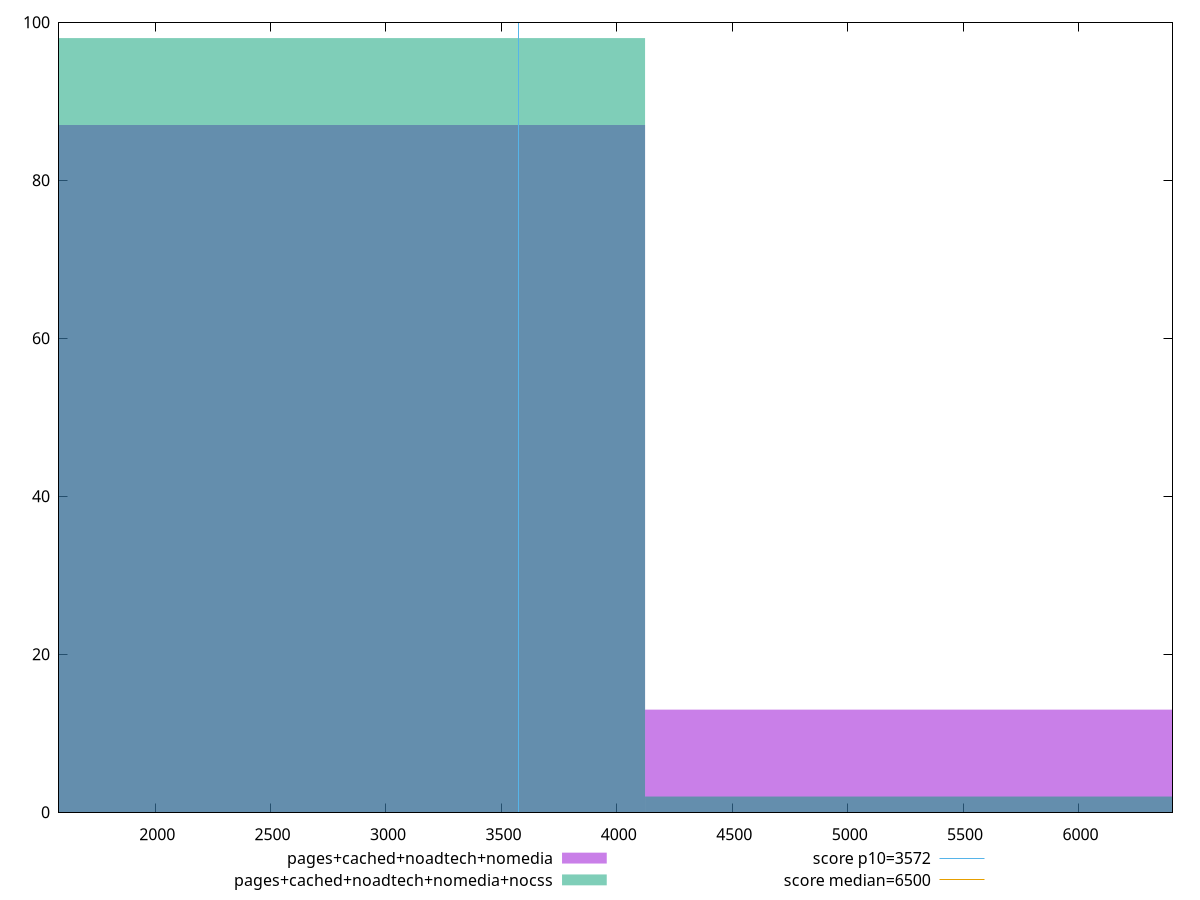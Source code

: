 reset

$pagesCachedNoadtechNomedia <<EOF
2748.309024035188 87
5496.618048070376 13
EOF

$pagesCachedNoadtechNomediaNocss <<EOF
5496.618048070376 2
2748.309024035188 98
EOF

set key outside below
set boxwidth 2748.309024035188
set xrange [1583.4740000000002:6407.432999999999]
set yrange [0:100]
set trange [0:100]
set style fill transparent solid 0.5 noborder

set parametric
set terminal svg size 640, 500 enhanced background rgb 'white'
set output "report_00019_2021-02-10T18-14-37.922Z//first-cpu-idle/comparison/histogram/3_vs_4.svg"

plot $pagesCachedNoadtechNomedia title "pages+cached+noadtech+nomedia" with boxes, \
     $pagesCachedNoadtechNomediaNocss title "pages+cached+noadtech+nomedia+nocss" with boxes, \
     3572,t title "score p10=3572", \
     6500,t title "score median=6500"

reset
